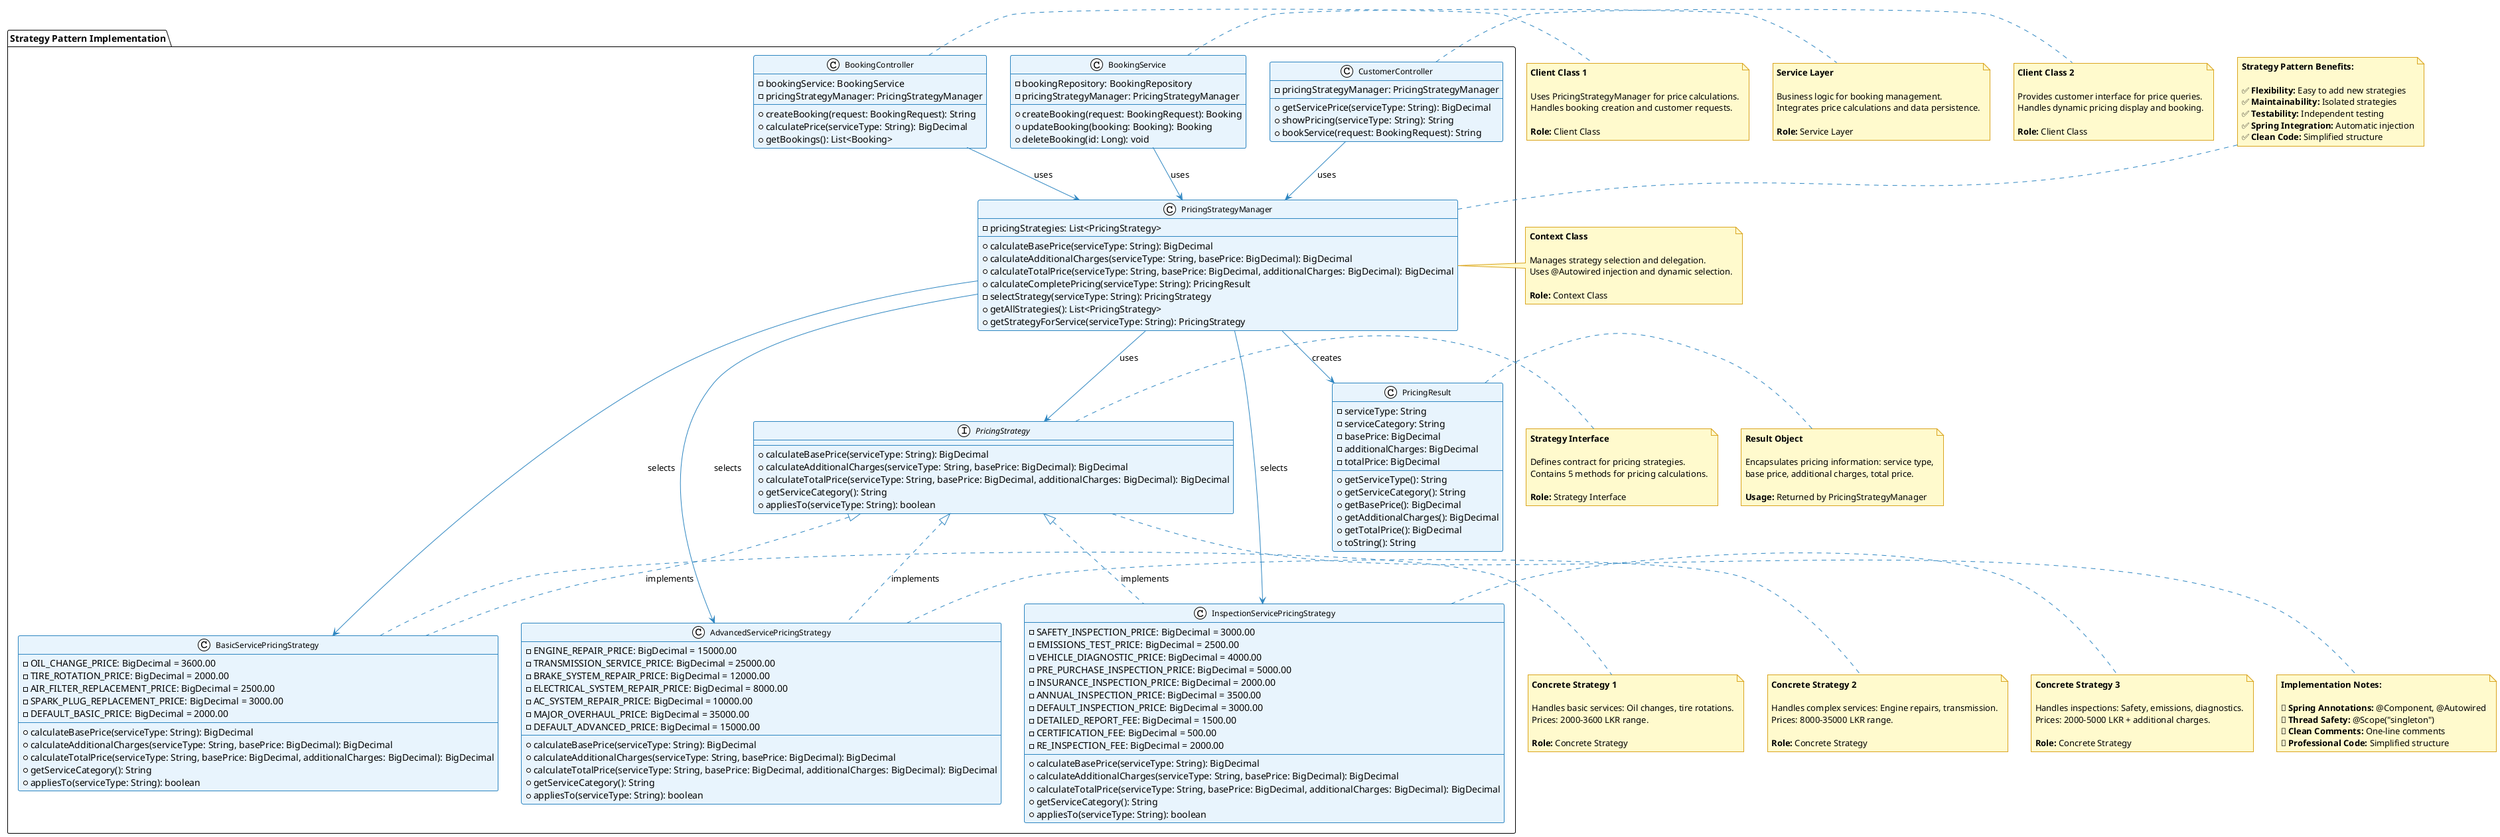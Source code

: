 @startuml Strategy Pattern - Vehicle Service System

!theme plain
skinparam backgroundColor #FFFFFF
skinparam class {
    BackgroundColor #E8F4FD
    BorderColor #2E86C1
    ArrowColor #2E86C1
    FontColor #000000
    FontSize 12
}
skinparam interface {
    BackgroundColor #F0F8FF
    BorderColor #4169E1
    FontColor #000000
    FontSize 12
}
skinparam note {
    BackgroundColor #FFFACD
    BorderColor #DAA520
    FontColor #000000
}

package "Strategy Pattern Implementation" {
    
    ' Interface Definition
    interface PricingStrategy {
        +calculateBasePrice(serviceType: String): BigDecimal
        +calculateAdditionalCharges(serviceType: String, basePrice: BigDecimal): BigDecimal
        +calculateTotalPrice(serviceType: String, basePrice: BigDecimal, additionalCharges: BigDecimal): BigDecimal
        +getServiceCategory(): String
        +appliesTo(serviceType: String): boolean
    }
    
    ' Context Class
    class PricingStrategyManager {
        -pricingStrategies: List<PricingStrategy>
        +calculateBasePrice(serviceType: String): BigDecimal
        +calculateAdditionalCharges(serviceType: String, basePrice: BigDecimal): BigDecimal
        +calculateTotalPrice(serviceType: String, basePrice: BigDecimal, additionalCharges: BigDecimal): BigDecimal
        +calculateCompletePricing(serviceType: String): PricingResult
        -selectStrategy(serviceType: String): PricingStrategy
        +getAllStrategies(): List<PricingStrategy>
        +getStrategyForService(serviceType: String): PricingStrategy
    }
    
    ' Concrete Strategy 1
    class BasicServicePricingStrategy {
        -OIL_CHANGE_PRICE: BigDecimal = 3600.00
        -TIRE_ROTATION_PRICE: BigDecimal = 2000.00
        -AIR_FILTER_REPLACEMENT_PRICE: BigDecimal = 2500.00
        -SPARK_PLUG_REPLACEMENT_PRICE: BigDecimal = 3000.00
        -DEFAULT_BASIC_PRICE: BigDecimal = 2000.00
        +calculateBasePrice(serviceType: String): BigDecimal
        +calculateAdditionalCharges(serviceType: String, basePrice: BigDecimal): BigDecimal
        +calculateTotalPrice(serviceType: String, basePrice: BigDecimal, additionalCharges: BigDecimal): BigDecimal
        +getServiceCategory(): String
        +appliesTo(serviceType: String): boolean
    }
    
    ' Concrete Strategy 2
    class AdvancedServicePricingStrategy {
        -ENGINE_REPAIR_PRICE: BigDecimal = 15000.00
        -TRANSMISSION_SERVICE_PRICE: BigDecimal = 25000.00
        -BRAKE_SYSTEM_REPAIR_PRICE: BigDecimal = 12000.00
        -ELECTRICAL_SYSTEM_REPAIR_PRICE: BigDecimal = 8000.00
        -AC_SYSTEM_REPAIR_PRICE: BigDecimal = 10000.00
        -MAJOR_OVERHAUL_PRICE: BigDecimal = 35000.00
        -DEFAULT_ADVANCED_PRICE: BigDecimal = 15000.00
        +calculateBasePrice(serviceType: String): BigDecimal
        +calculateAdditionalCharges(serviceType: String, basePrice: BigDecimal): BigDecimal
        +calculateTotalPrice(serviceType: String, basePrice: BigDecimal, additionalCharges: BigDecimal): BigDecimal
        +getServiceCategory(): String
        +appliesTo(serviceType: String): boolean
    }
    
    ' Concrete Strategy 3
    class InspectionServicePricingStrategy {
        -SAFETY_INSPECTION_PRICE: BigDecimal = 3000.00
        -EMISSIONS_TEST_PRICE: BigDecimal = 2500.00
        -VEHICLE_DIAGNOSTIC_PRICE: BigDecimal = 4000.00
        -PRE_PURCHASE_INSPECTION_PRICE: BigDecimal = 5000.00
        -INSURANCE_INSPECTION_PRICE: BigDecimal = 2000.00
        -ANNUAL_INSPECTION_PRICE: BigDecimal = 3500.00
        -DEFAULT_INSPECTION_PRICE: BigDecimal = 3000.00
        -DETAILED_REPORT_FEE: BigDecimal = 1500.00
        -CERTIFICATION_FEE: BigDecimal = 500.00
        -RE_INSPECTION_FEE: BigDecimal = 2000.00
        +calculateBasePrice(serviceType: String): BigDecimal
        +calculateAdditionalCharges(serviceType: String, basePrice: BigDecimal): BigDecimal
        +calculateTotalPrice(serviceType: String, basePrice: BigDecimal, additionalCharges: BigDecimal): BigDecimal
        +getServiceCategory(): String
        +appliesTo(serviceType: String): boolean
    }
    
    ' Client Classes
    class BookingController {
        -bookingService: BookingService
        -pricingStrategyManager: PricingStrategyManager
        +createBooking(request: BookingRequest): String
        +calculatePrice(serviceType: String): BigDecimal
        +getBookings(): List<Booking>
    }
    
    class CustomerController {
        -pricingStrategyManager: PricingStrategyManager
        +getServicePrice(serviceType: String): BigDecimal
        +showPricing(serviceType: String): String
        +bookService(request: BookingRequest): String
    }
    
    class BookingService {
        -bookingRepository: BookingRepository
        -pricingStrategyManager: PricingStrategyManager
        +createBooking(request: BookingRequest): Booking
        +updateBooking(booking: Booking): Booking
        +deleteBooking(id: Long): void
    }
    
    ' Result Class
    class PricingResult {
        -serviceType: String
        -serviceCategory: String
        -basePrice: BigDecimal
        -additionalCharges: BigDecimal
        -totalPrice: BigDecimal
        +getServiceType(): String
        +getServiceCategory(): String
        +getBasePrice(): BigDecimal
        +getAdditionalCharges(): BigDecimal
        +getTotalPrice(): BigDecimal
        +toString(): String
    }
}

' Relationships
PricingStrategy <|.. BasicServicePricingStrategy : implements
PricingStrategy <|.. AdvancedServicePricingStrategy : implements
PricingStrategy <|.. InspectionServicePricingStrategy : implements

PricingStrategyManager --> PricingStrategy : uses
PricingStrategyManager --> BasicServicePricingStrategy : selects
PricingStrategyManager --> AdvancedServicePricingStrategy : selects
PricingStrategyManager --> InspectionServicePricingStrategy : selects
PricingStrategyManager --> PricingResult : creates

BookingController --> PricingStrategyManager : uses
CustomerController --> PricingStrategyManager : uses
BookingService --> PricingStrategyManager : uses

' Notes explaining the pattern
note right of PricingStrategy
  **Strategy Interface**
  
  Defines contract for pricing strategies.
  Contains 5 methods for pricing calculations.
  
  **Role:** Strategy Interface
end note

note right of PricingStrategyManager
  **Context Class**
  
  Manages strategy selection and delegation.
  Uses @Autowired injection and dynamic selection.
  
  **Role:** Context Class
end note

note right of BasicServicePricingStrategy
  **Concrete Strategy 1**
  
  Handles basic services: Oil changes, tire rotations.
  Prices: 2000-3600 LKR range.
  
  **Role:** Concrete Strategy
end note

note right of AdvancedServicePricingStrategy
  **Concrete Strategy 2**
  
  Handles complex services: Engine repairs, transmission.
  Prices: 8000-35000 LKR range.
  
  **Role:** Concrete Strategy
end note

note right of InspectionServicePricingStrategy
  **Concrete Strategy 3**
  
  Handles inspections: Safety, emissions, diagnostics.
  Prices: 2000-5000 LKR + additional charges.
  
  **Role:** Concrete Strategy
end note

note right of BookingController
  **Client Class 1**
  
  Uses PricingStrategyManager for price calculations.
  Handles booking creation and customer requests.
  
  **Role:** Client Class
end note

note right of CustomerController
  **Client Class 2**
  
  Provides customer interface for price queries.
  Handles dynamic pricing display and booking.
  
  **Role:** Client Class
end note

note right of BookingService
  **Service Layer**
  
  Business logic for booking management.
  Integrates price calculations and data persistence.
  
  **Role:** Service Layer
end note

note right of PricingResult
  **Result Object**
  
  Encapsulates pricing information: service type,
  base price, additional charges, total price.
  
  **Usage:** Returned by PricingStrategyManager
end note

' Pattern Benefits Note
note top of PricingStrategyManager
  **Strategy Pattern Benefits:**
  
  ✅ **Flexibility:** Easy to add new strategies
  ✅ **Maintainability:** Isolated strategies
  ✅ **Testability:** Independent testing
  ✅ **Spring Integration:** Automatic injection
  ✅ **Clean Code:** Simplified structure
end note

' Implementation Notes
note bottom of PricingStrategy
  **Implementation Notes:**
  
  🔧 **Spring Annotations:** @Component, @Autowired
  🔧 **Thread Safety:** @Scope("singleton")
  🔧 **Clean Comments:** One-line comments
  🔧 **Professional Code:** Simplified structure
end note

@enduml
